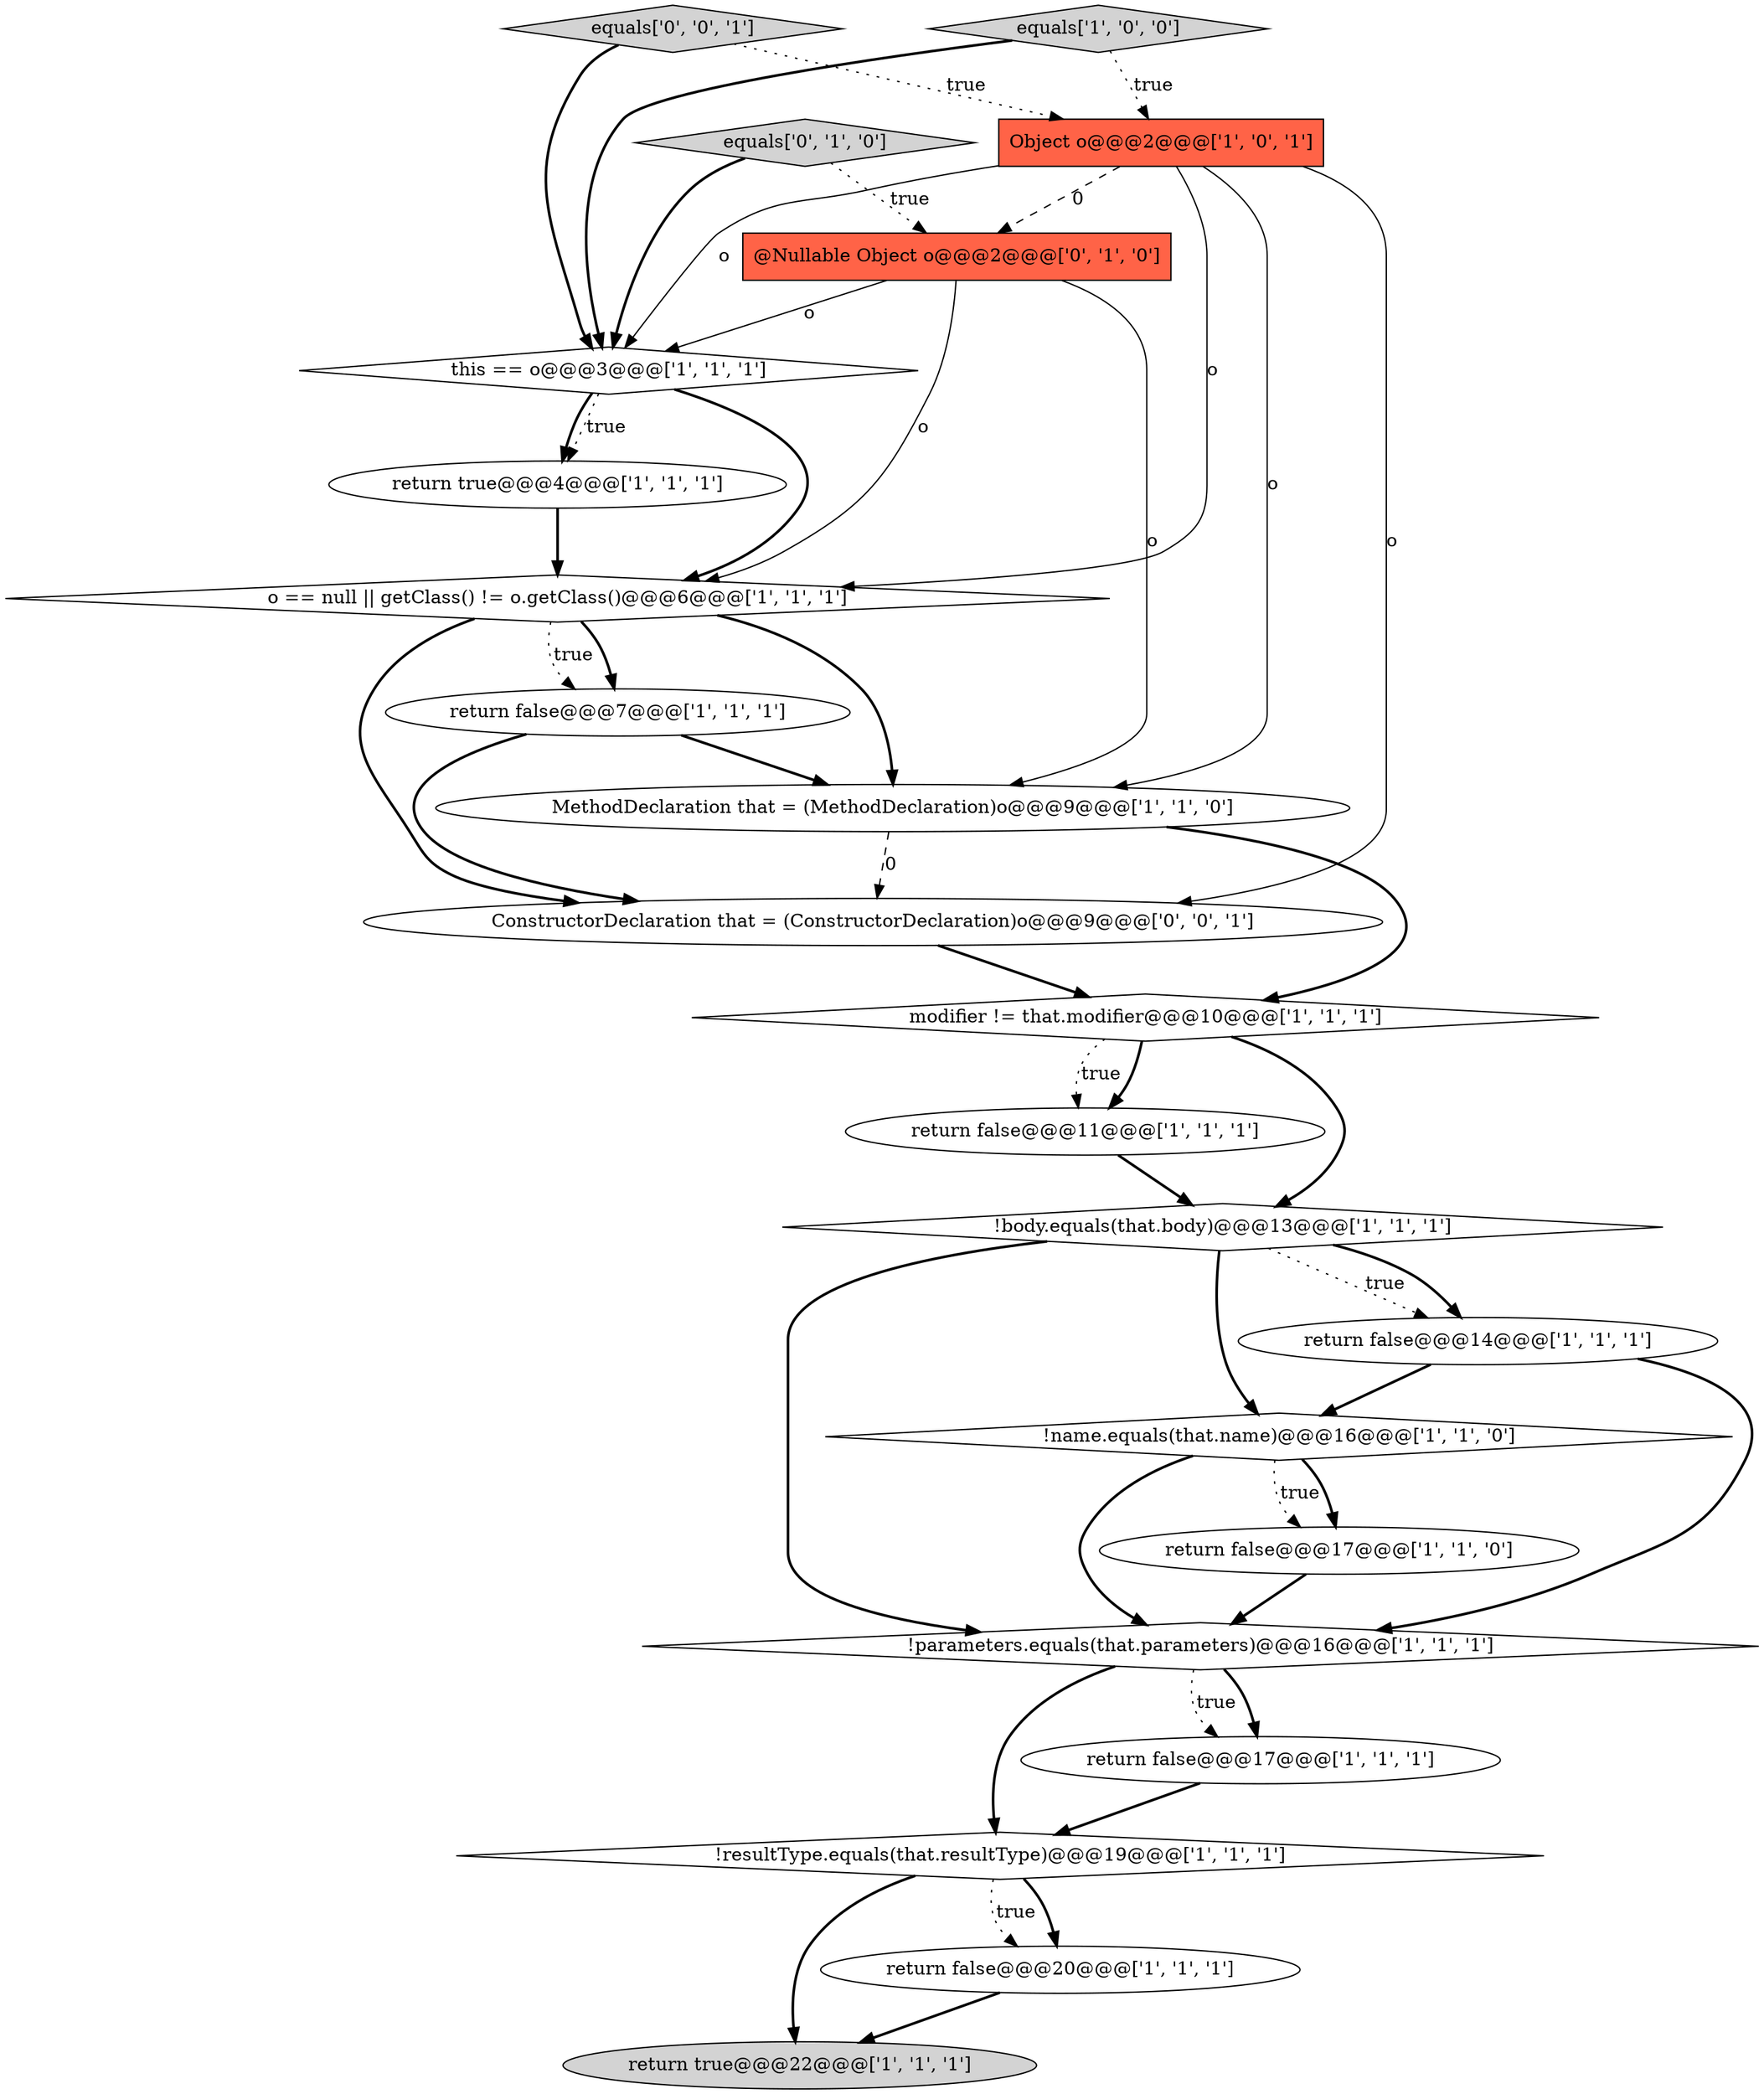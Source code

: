 digraph {
4 [style = filled, label = "!name.equals(that.name)@@@16@@@['1', '1', '0']", fillcolor = white, shape = diamond image = "AAA0AAABBB1BBB"];
18 [style = filled, label = "equals['0', '1', '0']", fillcolor = lightgray, shape = diamond image = "AAA0AAABBB2BBB"];
12 [style = filled, label = "!resultType.equals(that.resultType)@@@19@@@['1', '1', '1']", fillcolor = white, shape = diamond image = "AAA0AAABBB1BBB"];
1 [style = filled, label = "MethodDeclaration that = (MethodDeclaration)o@@@9@@@['1', '1', '0']", fillcolor = white, shape = ellipse image = "AAA0AAABBB1BBB"];
6 [style = filled, label = "return false@@@7@@@['1', '1', '1']", fillcolor = white, shape = ellipse image = "AAA0AAABBB1BBB"];
2 [style = filled, label = "return true@@@22@@@['1', '1', '1']", fillcolor = lightgray, shape = ellipse image = "AAA0AAABBB1BBB"];
5 [style = filled, label = "return true@@@4@@@['1', '1', '1']", fillcolor = white, shape = ellipse image = "AAA0AAABBB1BBB"];
20 [style = filled, label = "ConstructorDeclaration that = (ConstructorDeclaration)o@@@9@@@['0', '0', '1']", fillcolor = white, shape = ellipse image = "AAA0AAABBB3BBB"];
9 [style = filled, label = "modifier != that.modifier@@@10@@@['1', '1', '1']", fillcolor = white, shape = diamond image = "AAA0AAABBB1BBB"];
17 [style = filled, label = "return false@@@17@@@['1', '1', '1']", fillcolor = white, shape = ellipse image = "AAA0AAABBB1BBB"];
16 [style = filled, label = "o == null || getClass() != o.getClass()@@@6@@@['1', '1', '1']", fillcolor = white, shape = diamond image = "AAA0AAABBB1BBB"];
3 [style = filled, label = "return false@@@11@@@['1', '1', '1']", fillcolor = white, shape = ellipse image = "AAA0AAABBB1BBB"];
15 [style = filled, label = "this == o@@@3@@@['1', '1', '1']", fillcolor = white, shape = diamond image = "AAA0AAABBB1BBB"];
7 [style = filled, label = "!parameters.equals(that.parameters)@@@16@@@['1', '1', '1']", fillcolor = white, shape = diamond image = "AAA0AAABBB1BBB"];
0 [style = filled, label = "return false@@@20@@@['1', '1', '1']", fillcolor = white, shape = ellipse image = "AAA0AAABBB1BBB"];
10 [style = filled, label = "!body.equals(that.body)@@@13@@@['1', '1', '1']", fillcolor = white, shape = diamond image = "AAA0AAABBB1BBB"];
11 [style = filled, label = "return false@@@17@@@['1', '1', '0']", fillcolor = white, shape = ellipse image = "AAA0AAABBB1BBB"];
19 [style = filled, label = "@Nullable Object o@@@2@@@['0', '1', '0']", fillcolor = tomato, shape = box image = "AAA1AAABBB2BBB"];
13 [style = filled, label = "return false@@@14@@@['1', '1', '1']", fillcolor = white, shape = ellipse image = "AAA0AAABBB1BBB"];
21 [style = filled, label = "equals['0', '0', '1']", fillcolor = lightgray, shape = diamond image = "AAA0AAABBB3BBB"];
8 [style = filled, label = "Object o@@@2@@@['1', '0', '1']", fillcolor = tomato, shape = box image = "AAA0AAABBB1BBB"];
14 [style = filled, label = "equals['1', '0', '0']", fillcolor = lightgray, shape = diamond image = "AAA0AAABBB1BBB"];
15->5 [style = dotted, label="true"];
8->19 [style = dashed, label="0"];
19->1 [style = solid, label="o"];
8->20 [style = solid, label="o"];
7->17 [style = bold, label=""];
20->9 [style = bold, label=""];
7->12 [style = bold, label=""];
16->6 [style = bold, label=""];
21->8 [style = dotted, label="true"];
21->15 [style = bold, label=""];
0->2 [style = bold, label=""];
18->15 [style = bold, label=""];
18->19 [style = dotted, label="true"];
4->11 [style = dotted, label="true"];
9->10 [style = bold, label=""];
15->16 [style = bold, label=""];
12->0 [style = bold, label=""];
10->7 [style = bold, label=""];
4->7 [style = bold, label=""];
15->5 [style = bold, label=""];
1->9 [style = bold, label=""];
1->20 [style = dashed, label="0"];
5->16 [style = bold, label=""];
6->20 [style = bold, label=""];
6->1 [style = bold, label=""];
3->10 [style = bold, label=""];
12->2 [style = bold, label=""];
8->16 [style = solid, label="o"];
17->12 [style = bold, label=""];
19->15 [style = solid, label="o"];
10->13 [style = dotted, label="true"];
16->1 [style = bold, label=""];
10->13 [style = bold, label=""];
13->7 [style = bold, label=""];
8->15 [style = solid, label="o"];
8->1 [style = solid, label="o"];
14->8 [style = dotted, label="true"];
10->4 [style = bold, label=""];
12->0 [style = dotted, label="true"];
9->3 [style = bold, label=""];
14->15 [style = bold, label=""];
4->11 [style = bold, label=""];
7->17 [style = dotted, label="true"];
16->20 [style = bold, label=""];
9->3 [style = dotted, label="true"];
11->7 [style = bold, label=""];
16->6 [style = dotted, label="true"];
13->4 [style = bold, label=""];
19->16 [style = solid, label="o"];
}

